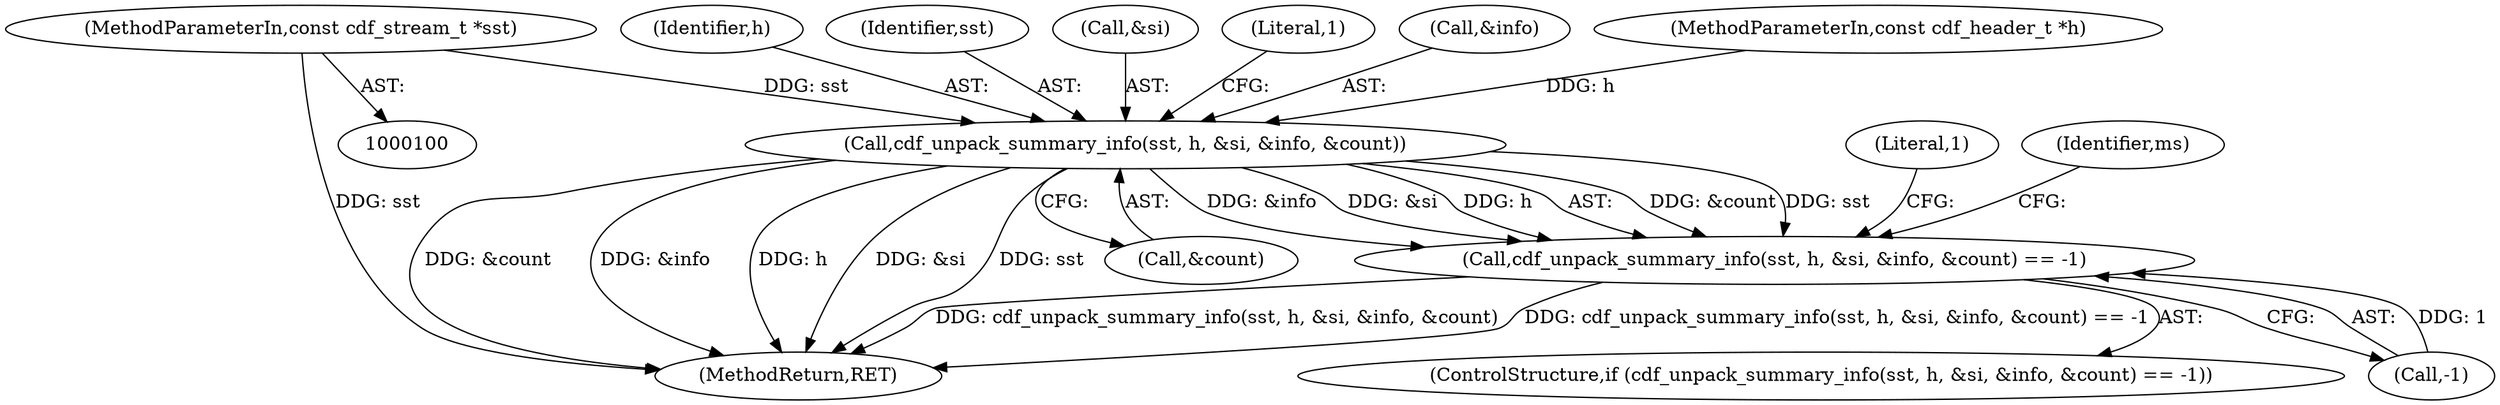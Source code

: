 digraph "1_file_6d209c1c489457397a5763bca4b28e43aac90391_1@pointer" {
"1000103" [label="(MethodParameterIn,const cdf_stream_t *sst)"];
"1000112" [label="(Call,cdf_unpack_summary_info(sst, h, &si, &info, &count))"];
"1000111" [label="(Call,cdf_unpack_summary_info(sst, h, &si, &info, &count) == -1)"];
"1000110" [label="(ControlStructure,if (cdf_unpack_summary_info(sst, h, &si, &info, &count) == -1))"];
"1000275" [label="(MethodReturn,RET)"];
"1000114" [label="(Identifier,h)"];
"1000119" [label="(Call,&count)"];
"1000112" [label="(Call,cdf_unpack_summary_info(sst, h, &si, &info, &count))"];
"1000113" [label="(Identifier,sst)"];
"1000115" [label="(Call,&si)"];
"1000122" [label="(Literal,1)"];
"1000117" [label="(Call,&info)"];
"1000121" [label="(Call,-1)"];
"1000125" [label="(Literal,1)"];
"1000103" [label="(MethodParameterIn,const cdf_stream_t *sst)"];
"1000111" [label="(Call,cdf_unpack_summary_info(sst, h, &si, &info, &count) == -1)"];
"1000102" [label="(MethodParameterIn,const cdf_header_t *h)"];
"1000128" [label="(Identifier,ms)"];
"1000103" -> "1000100"  [label="AST: "];
"1000103" -> "1000275"  [label="DDG: sst"];
"1000103" -> "1000112"  [label="DDG: sst"];
"1000112" -> "1000111"  [label="AST: "];
"1000112" -> "1000119"  [label="CFG: "];
"1000113" -> "1000112"  [label="AST: "];
"1000114" -> "1000112"  [label="AST: "];
"1000115" -> "1000112"  [label="AST: "];
"1000117" -> "1000112"  [label="AST: "];
"1000119" -> "1000112"  [label="AST: "];
"1000122" -> "1000112"  [label="CFG: "];
"1000112" -> "1000275"  [label="DDG: &count"];
"1000112" -> "1000275"  [label="DDG: &info"];
"1000112" -> "1000275"  [label="DDG: h"];
"1000112" -> "1000275"  [label="DDG: &si"];
"1000112" -> "1000275"  [label="DDG: sst"];
"1000112" -> "1000111"  [label="DDG: &count"];
"1000112" -> "1000111"  [label="DDG: sst"];
"1000112" -> "1000111"  [label="DDG: &info"];
"1000112" -> "1000111"  [label="DDG: &si"];
"1000112" -> "1000111"  [label="DDG: h"];
"1000102" -> "1000112"  [label="DDG: h"];
"1000111" -> "1000110"  [label="AST: "];
"1000111" -> "1000121"  [label="CFG: "];
"1000121" -> "1000111"  [label="AST: "];
"1000125" -> "1000111"  [label="CFG: "];
"1000128" -> "1000111"  [label="CFG: "];
"1000111" -> "1000275"  [label="DDG: cdf_unpack_summary_info(sst, h, &si, &info, &count)"];
"1000111" -> "1000275"  [label="DDG: cdf_unpack_summary_info(sst, h, &si, &info, &count) == -1"];
"1000121" -> "1000111"  [label="DDG: 1"];
}
